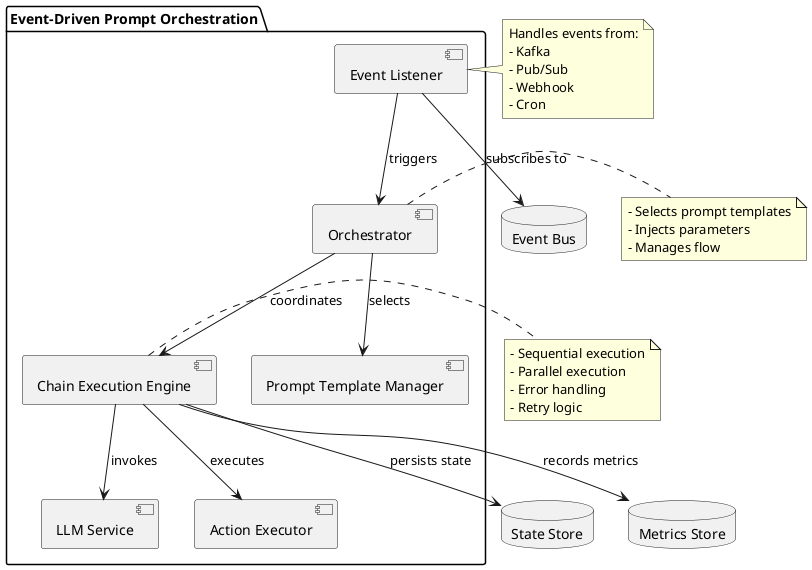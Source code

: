 @startuml Event-Driven Prompt Orchestration Pattern

skinparam componentStyle uml2
skinparam backgroundColor white
skinparam handwritten false

package "Event-Driven Prompt Orchestration" {
    [Event Listener] as listener
    [Orchestrator] as orchestrator
    [Chain Execution Engine] as engine
    [Prompt Template Manager] as template
    [LLM Service] as llm
    [Action Executor] as action
}

database "Event Bus" as eventBus
database "State Store" as stateStore
database "Metrics Store" as metrics

listener --> eventBus : subscribes to
listener --> orchestrator : triggers
orchestrator --> template : selects
orchestrator --> engine : coordinates
engine --> llm : invokes
engine --> action : executes
engine --> stateStore : persists state
engine --> metrics : records metrics

note right of listener
  Handles events from:
  - Kafka
  - Pub/Sub
  - Webhook
  - Cron
end note

note right of orchestrator
  - Selects prompt templates
  - Injects parameters
  - Manages flow
end note

note right of engine
  - Sequential execution
  - Parallel execution
  - Error handling
  - Retry logic
end note

@enduml 
